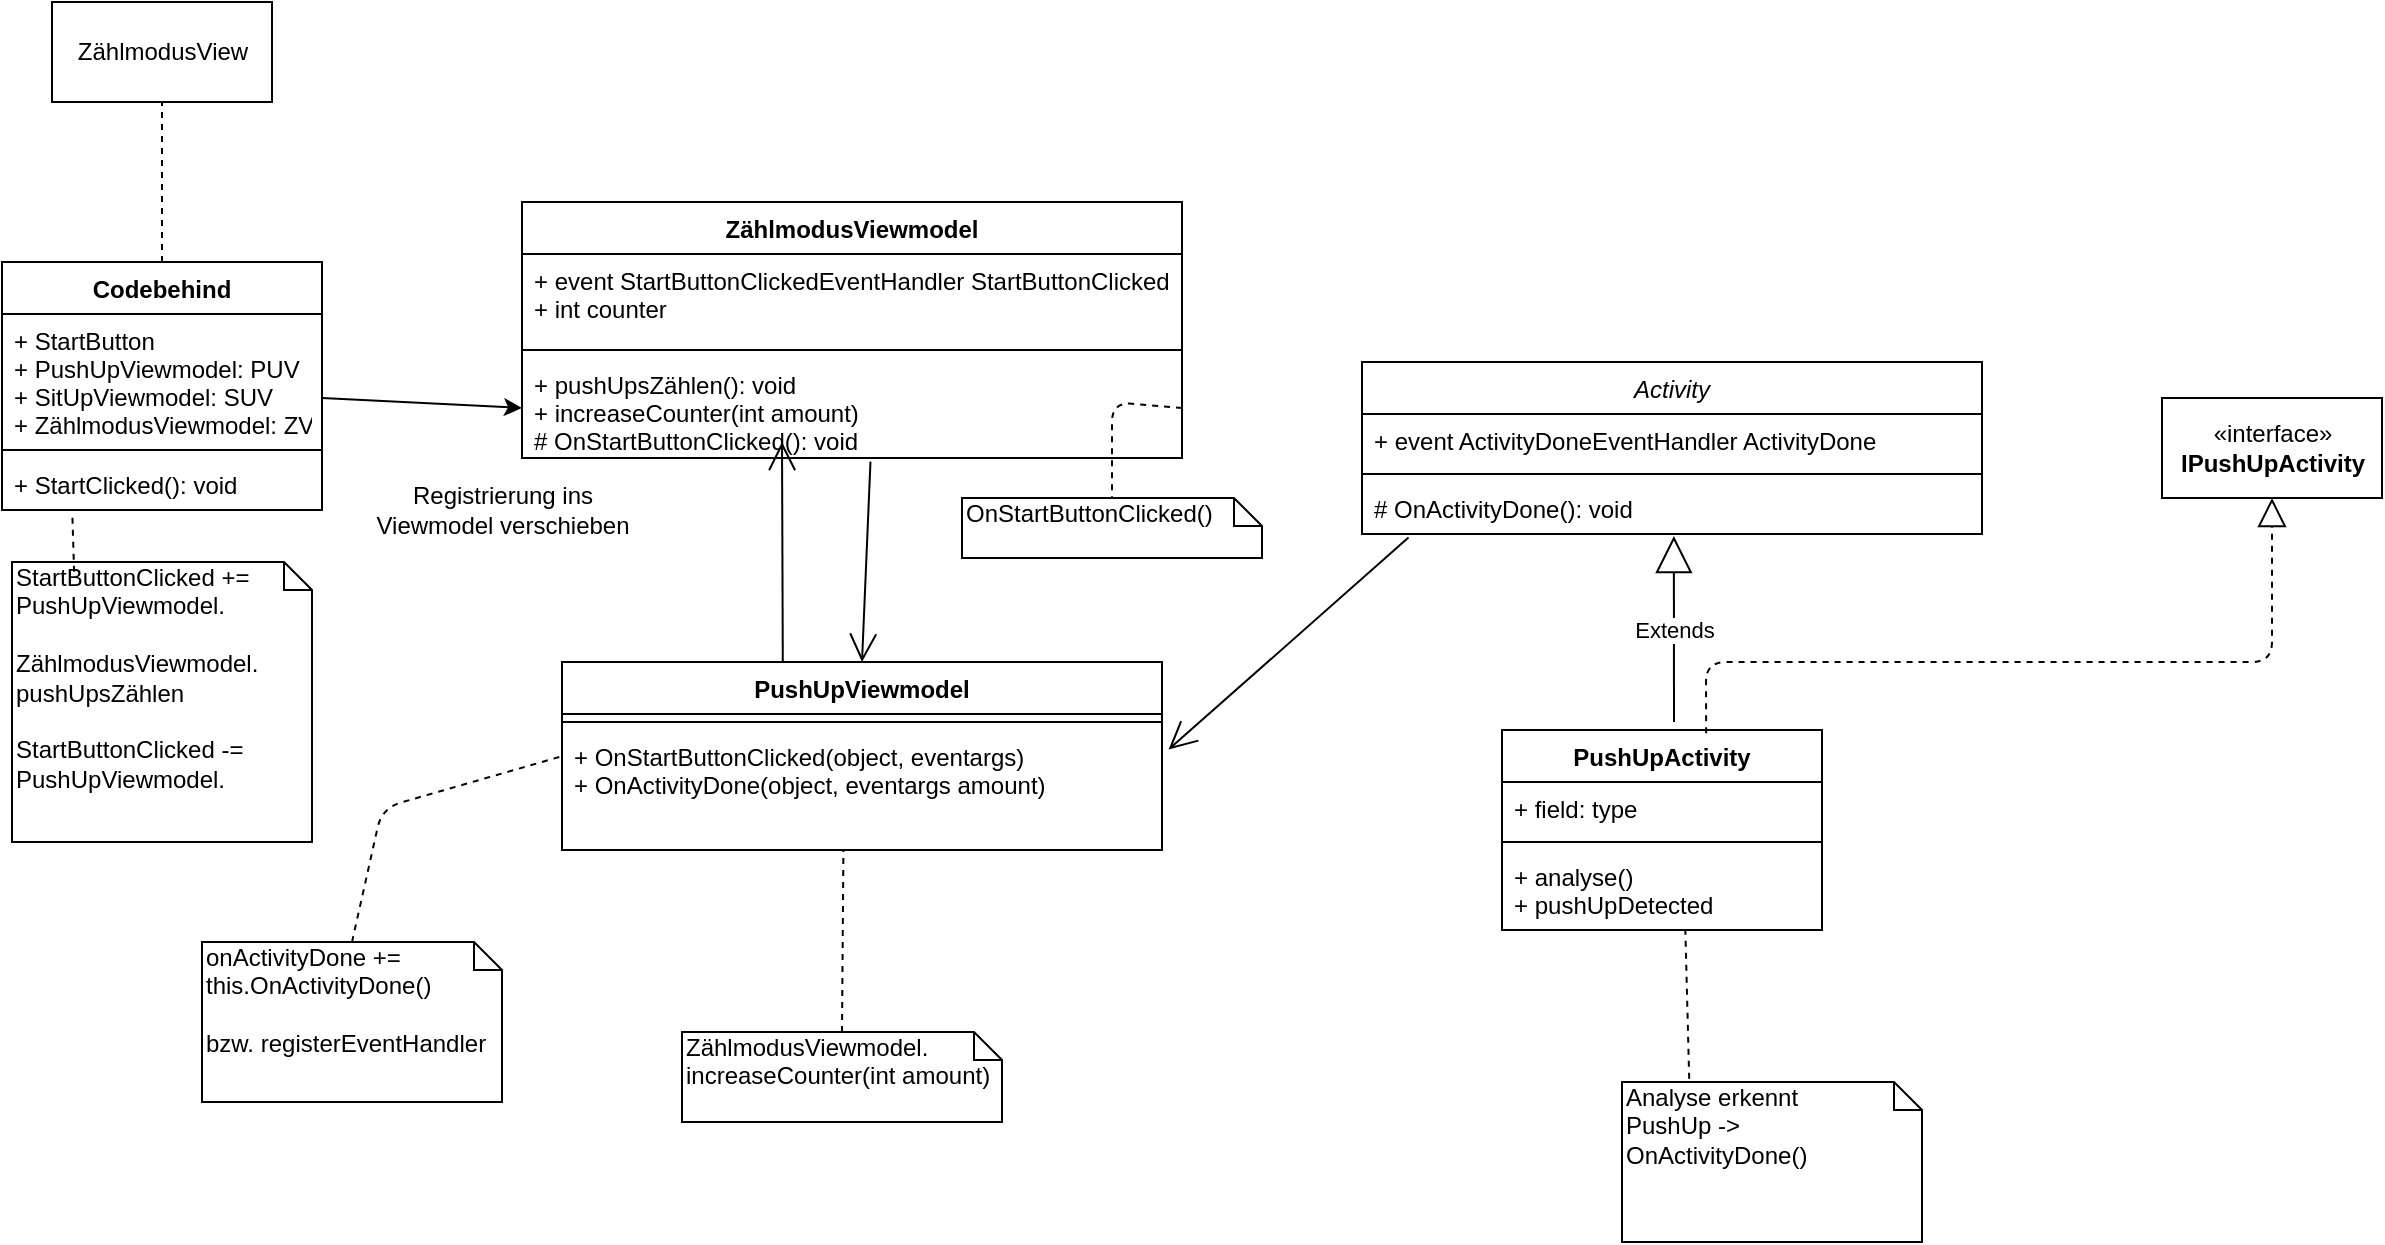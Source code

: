 <mxfile version="12.3.9" type="device" pages="1"><diagram id="PYNKmrvzxKEuf9XnIyw2" name="Page-1"><mxGraphModel dx="865" dy="416" grid="1" gridSize="10" guides="1" tooltips="1" connect="1" arrows="1" fold="1" page="1" pageScale="1" pageWidth="827" pageHeight="1169" math="0" shadow="0"><root><mxCell id="0"/><mxCell id="1" parent="0"/><mxCell id="oKmgGZDVF0a0rbNI_WUx-2" value="ZählmodusViewmodel&#10;" style="swimlane;fontStyle=1;align=center;verticalAlign=top;childLayout=stackLayout;horizontal=1;startSize=26;horizontalStack=0;resizeParent=1;resizeParentMax=0;resizeLast=0;collapsible=1;marginBottom=0;" vertex="1" parent="1"><mxGeometry x="310" y="220" width="330" height="128" as="geometry"/></mxCell><mxCell id="oKmgGZDVF0a0rbNI_WUx-3" value="+ event StartButtonClickedEventHandler StartButtonClicked&#10;+ int counter" style="text;strokeColor=none;fillColor=none;align=left;verticalAlign=top;spacingLeft=4;spacingRight=4;overflow=hidden;rotatable=0;points=[[0,0.5],[1,0.5]];portConstraint=eastwest;" vertex="1" parent="oKmgGZDVF0a0rbNI_WUx-2"><mxGeometry y="26" width="330" height="44" as="geometry"/></mxCell><mxCell id="oKmgGZDVF0a0rbNI_WUx-4" value="" style="line;strokeWidth=1;fillColor=none;align=left;verticalAlign=middle;spacingTop=-1;spacingLeft=3;spacingRight=3;rotatable=0;labelPosition=right;points=[];portConstraint=eastwest;" vertex="1" parent="oKmgGZDVF0a0rbNI_WUx-2"><mxGeometry y="70" width="330" height="8" as="geometry"/></mxCell><mxCell id="oKmgGZDVF0a0rbNI_WUx-5" value="+ pushUpsZählen(): void&#10;+ increaseCounter(int amount)&#10;# OnStartButtonClicked(): void" style="text;align=left;verticalAlign=top;spacingLeft=4;spacingRight=4;overflow=hidden;rotatable=0;points=[[0,0.5],[1,0.5]];portConstraint=eastwest;" vertex="1" parent="oKmgGZDVF0a0rbNI_WUx-2"><mxGeometry y="78" width="330" height="50" as="geometry"/></mxCell><mxCell id="oKmgGZDVF0a0rbNI_WUx-6" value="ZählmodusView" style="html=1;" vertex="1" parent="1"><mxGeometry x="75" y="120" width="110" height="50" as="geometry"/></mxCell><mxCell id="oKmgGZDVF0a0rbNI_WUx-7" value="Codebehind&#10;" style="swimlane;fontStyle=1;align=center;verticalAlign=top;childLayout=stackLayout;horizontal=1;startSize=26;horizontalStack=0;resizeParent=1;resizeParentMax=0;resizeLast=0;collapsible=1;marginBottom=0;" vertex="1" parent="1"><mxGeometry x="50" y="250" width="160" height="124" as="geometry"/></mxCell><mxCell id="oKmgGZDVF0a0rbNI_WUx-8" value="+ StartButton&#10;+ PushUpViewmodel: PUV&#10;+ SitUpViewmodel: SUV&#10;+ ZählmodusViewmodel: ZV" style="text;strokeColor=none;fillColor=none;align=left;verticalAlign=top;spacingLeft=4;spacingRight=4;overflow=hidden;rotatable=0;points=[[0,0.5],[1,0.5]];portConstraint=eastwest;" vertex="1" parent="oKmgGZDVF0a0rbNI_WUx-7"><mxGeometry y="26" width="160" height="64" as="geometry"/></mxCell><mxCell id="oKmgGZDVF0a0rbNI_WUx-9" value="" style="line;strokeWidth=1;fillColor=none;align=left;verticalAlign=middle;spacingTop=-1;spacingLeft=3;spacingRight=3;rotatable=0;labelPosition=right;points=[];portConstraint=eastwest;" vertex="1" parent="oKmgGZDVF0a0rbNI_WUx-7"><mxGeometry y="90" width="160" height="8" as="geometry"/></mxCell><mxCell id="oKmgGZDVF0a0rbNI_WUx-10" value="+ StartClicked(): void" style="text;strokeColor=none;fillColor=none;align=left;verticalAlign=top;spacingLeft=4;spacingRight=4;overflow=hidden;rotatable=0;points=[[0,0.5],[1,0.5]];portConstraint=eastwest;" vertex="1" parent="oKmgGZDVF0a0rbNI_WUx-7"><mxGeometry y="98" width="160" height="26" as="geometry"/></mxCell><mxCell id="oKmgGZDVF0a0rbNI_WUx-11" value="StartButtonClicked +=&lt;br&gt;PushUpViewmodel.&lt;br&gt;&lt;br&gt;ZählmodusViewmodel.&lt;br&gt;pushUpsZählen&lt;br&gt;&lt;br&gt;StartButtonClicked -=&lt;br&gt;PushUpViewmodel." style="shape=note;whiteSpace=wrap;html=1;size=14;verticalAlign=top;align=left;spacingTop=-6;" vertex="1" parent="1"><mxGeometry x="55" y="400" width="150" height="140" as="geometry"/></mxCell><mxCell id="oKmgGZDVF0a0rbNI_WUx-12" value="" style="endArrow=none;dashed=1;html=1;exitX=0.5;exitY=0;exitDx=0;exitDy=0;entryX=0.5;entryY=1;entryDx=0;entryDy=0;" edge="1" parent="1" source="oKmgGZDVF0a0rbNI_WUx-7" target="oKmgGZDVF0a0rbNI_WUx-6"><mxGeometry width="50" height="50" relative="1" as="geometry"><mxPoint x="75" y="220" as="sourcePoint"/><mxPoint x="125" y="170" as="targetPoint"/></mxGeometry></mxCell><mxCell id="oKmgGZDVF0a0rbNI_WUx-13" value="" style="endArrow=none;dashed=1;html=1;entryX=0.22;entryY=1.115;entryDx=0;entryDy=0;entryPerimeter=0;exitX=0.207;exitY=0.035;exitDx=0;exitDy=0;exitPerimeter=0;" edge="1" parent="1" source="oKmgGZDVF0a0rbNI_WUx-11" target="oKmgGZDVF0a0rbNI_WUx-10"><mxGeometry width="50" height="50" relative="1" as="geometry"><mxPoint x="30" y="380" as="sourcePoint"/><mxPoint x="80" y="330" as="targetPoint"/></mxGeometry></mxCell><mxCell id="oKmgGZDVF0a0rbNI_WUx-14" value="" style="endArrow=classic;html=1;entryX=0;entryY=0.5;entryDx=0;entryDy=0;" edge="1" parent="1" target="oKmgGZDVF0a0rbNI_WUx-5"><mxGeometry width="50" height="50" relative="1" as="geometry"><mxPoint x="210" y="318" as="sourcePoint"/><mxPoint x="260" y="268" as="targetPoint"/></mxGeometry></mxCell><mxCell id="oKmgGZDVF0a0rbNI_WUx-16" value="PushUpViewmodel" style="swimlane;fontStyle=1;align=center;verticalAlign=top;childLayout=stackLayout;horizontal=1;startSize=26;horizontalStack=0;resizeParent=1;resizeParentMax=0;resizeLast=0;collapsible=1;marginBottom=0;" vertex="1" parent="1"><mxGeometry x="330" y="450" width="300" height="94" as="geometry"/></mxCell><mxCell id="oKmgGZDVF0a0rbNI_WUx-18" value="" style="line;strokeWidth=1;fillColor=none;align=left;verticalAlign=middle;spacingTop=-1;spacingLeft=3;spacingRight=3;rotatable=0;labelPosition=right;points=[];portConstraint=eastwest;" vertex="1" parent="oKmgGZDVF0a0rbNI_WUx-16"><mxGeometry y="26" width="300" height="8" as="geometry"/></mxCell><mxCell id="oKmgGZDVF0a0rbNI_WUx-19" value="+ OnStartButtonClicked(object, eventargs)&#10;+ OnActivityDone(object, eventargs amount)" style="text;strokeColor=none;fillColor=none;align=left;verticalAlign=top;spacingLeft=4;spacingRight=4;overflow=hidden;rotatable=0;points=[[0,0.5],[1,0.5]];portConstraint=eastwest;" vertex="1" parent="oKmgGZDVF0a0rbNI_WUx-16"><mxGeometry y="34" width="300" height="60" as="geometry"/></mxCell><mxCell id="oKmgGZDVF0a0rbNI_WUx-20" value="" style="endArrow=open;endFill=1;endSize=12;html=1;entryX=0.5;entryY=0;entryDx=0;entryDy=0;exitX=0.528;exitY=1.036;exitDx=0;exitDy=0;exitPerimeter=0;" edge="1" parent="1" source="oKmgGZDVF0a0rbNI_WUx-5" target="oKmgGZDVF0a0rbNI_WUx-16"><mxGeometry width="160" relative="1" as="geometry"><mxPoint x="340" y="380" as="sourcePoint"/><mxPoint x="500" y="380" as="targetPoint"/></mxGeometry></mxCell><mxCell id="oKmgGZDVF0a0rbNI_WUx-21" value="onActivityDone +=&lt;br&gt;this.OnActivityDone()&lt;br&gt;&lt;br&gt;bzw. registerEventHandler" style="shape=note;whiteSpace=wrap;html=1;size=14;verticalAlign=top;align=left;spacingTop=-6;" vertex="1" parent="1"><mxGeometry x="150" y="590" width="150" height="80" as="geometry"/></mxCell><mxCell id="oKmgGZDVF0a0rbNI_WUx-22" value="" style="endArrow=none;dashed=1;html=1;entryX=0.001;entryY=0.217;entryDx=0;entryDy=0;entryPerimeter=0;exitX=0.5;exitY=0;exitDx=0;exitDy=0;exitPerimeter=0;" edge="1" parent="1" source="oKmgGZDVF0a0rbNI_WUx-21" target="oKmgGZDVF0a0rbNI_WUx-19"><mxGeometry width="50" height="50" relative="1" as="geometry"><mxPoint x="240" y="610" as="sourcePoint"/><mxPoint x="285" y="510" as="targetPoint"/><Array as="points"><mxPoint x="240" y="523"/></Array></mxGeometry></mxCell><mxCell id="oKmgGZDVF0a0rbNI_WUx-31" value="Activity" style="swimlane;fontStyle=2;align=center;verticalAlign=top;childLayout=stackLayout;horizontal=1;startSize=26;horizontalStack=0;resizeParent=1;resizeParentMax=0;resizeLast=0;collapsible=1;marginBottom=0;" vertex="1" parent="1"><mxGeometry x="730" y="300" width="310" height="86" as="geometry"/></mxCell><mxCell id="oKmgGZDVF0a0rbNI_WUx-32" value="+ event ActivityDoneEventHandler ActivityDone" style="text;strokeColor=none;fillColor=none;align=left;verticalAlign=top;spacingLeft=4;spacingRight=4;overflow=hidden;rotatable=0;points=[[0,0.5],[1,0.5]];portConstraint=eastwest;" vertex="1" parent="oKmgGZDVF0a0rbNI_WUx-31"><mxGeometry y="26" width="310" height="26" as="geometry"/></mxCell><mxCell id="oKmgGZDVF0a0rbNI_WUx-33" value="" style="line;strokeWidth=1;fillColor=none;align=left;verticalAlign=middle;spacingTop=-1;spacingLeft=3;spacingRight=3;rotatable=0;labelPosition=right;points=[];portConstraint=eastwest;" vertex="1" parent="oKmgGZDVF0a0rbNI_WUx-31"><mxGeometry y="52" width="310" height="8" as="geometry"/></mxCell><mxCell id="oKmgGZDVF0a0rbNI_WUx-34" value="# OnActivityDone(): void" style="text;strokeColor=none;fillColor=none;align=left;verticalAlign=top;spacingLeft=4;spacingRight=4;overflow=hidden;rotatable=0;points=[[0,0.5],[1,0.5]];portConstraint=eastwest;" vertex="1" parent="oKmgGZDVF0a0rbNI_WUx-31"><mxGeometry y="60" width="310" height="26" as="geometry"/></mxCell><mxCell id="oKmgGZDVF0a0rbNI_WUx-35" value="PushUpActivity" style="swimlane;fontStyle=1;align=center;verticalAlign=top;childLayout=stackLayout;horizontal=1;startSize=26;horizontalStack=0;resizeParent=1;resizeParentMax=0;resizeLast=0;collapsible=1;marginBottom=0;" vertex="1" parent="1"><mxGeometry x="800" y="484" width="160" height="100" as="geometry"/></mxCell><mxCell id="oKmgGZDVF0a0rbNI_WUx-36" value="+ field: type" style="text;strokeColor=none;fillColor=none;align=left;verticalAlign=top;spacingLeft=4;spacingRight=4;overflow=hidden;rotatable=0;points=[[0,0.5],[1,0.5]];portConstraint=eastwest;" vertex="1" parent="oKmgGZDVF0a0rbNI_WUx-35"><mxGeometry y="26" width="160" height="26" as="geometry"/></mxCell><mxCell id="oKmgGZDVF0a0rbNI_WUx-37" value="" style="line;strokeWidth=1;fillColor=none;align=left;verticalAlign=middle;spacingTop=-1;spacingLeft=3;spacingRight=3;rotatable=0;labelPosition=right;points=[];portConstraint=eastwest;" vertex="1" parent="oKmgGZDVF0a0rbNI_WUx-35"><mxGeometry y="52" width="160" height="8" as="geometry"/></mxCell><mxCell id="oKmgGZDVF0a0rbNI_WUx-38" value="+ analyse()&#10;+ pushUpDetected" style="text;strokeColor=none;fillColor=none;align=left;verticalAlign=top;spacingLeft=4;spacingRight=4;overflow=hidden;rotatable=0;points=[[0,0.5],[1,0.5]];portConstraint=eastwest;" vertex="1" parent="oKmgGZDVF0a0rbNI_WUx-35"><mxGeometry y="60" width="160" height="40" as="geometry"/></mxCell><mxCell id="oKmgGZDVF0a0rbNI_WUx-43" value="«interface»&lt;br&gt;&lt;b&gt;IPushUpActivity&lt;/b&gt;" style="html=1;" vertex="1" parent="1"><mxGeometry x="1130" y="318" width="110" height="50" as="geometry"/></mxCell><mxCell id="oKmgGZDVF0a0rbNI_WUx-44" value="Extends" style="endArrow=block;endSize=16;endFill=0;html=1;entryX=0.503;entryY=1.038;entryDx=0;entryDy=0;entryPerimeter=0;" edge="1" parent="1" target="oKmgGZDVF0a0rbNI_WUx-34"><mxGeometry width="160" relative="1" as="geometry"><mxPoint x="886" y="480" as="sourcePoint"/><mxPoint x="920" y="430" as="targetPoint"/></mxGeometry></mxCell><mxCell id="oKmgGZDVF0a0rbNI_WUx-45" value="" style="endArrow=block;dashed=1;endFill=0;endSize=12;html=1;exitX=0.638;exitY=0.016;exitDx=0;exitDy=0;exitPerimeter=0;entryX=0.5;entryY=1;entryDx=0;entryDy=0;" edge="1" parent="1" source="oKmgGZDVF0a0rbNI_WUx-35" target="oKmgGZDVF0a0rbNI_WUx-43"><mxGeometry width="160" relative="1" as="geometry"><mxPoint x="910" y="449.5" as="sourcePoint"/><mxPoint x="1170" y="450" as="targetPoint"/><Array as="points"><mxPoint x="902" y="450"/><mxPoint x="1185" y="450"/></Array></mxGeometry></mxCell><mxCell id="oKmgGZDVF0a0rbNI_WUx-46" value="Analyse erkennt&lt;br&gt;PushUp -&amp;gt;&lt;br&gt;OnActivityDone()" style="shape=note;whiteSpace=wrap;html=1;size=14;verticalAlign=top;align=left;spacingTop=-6;" vertex="1" parent="1"><mxGeometry x="860" y="660" width="150" height="80" as="geometry"/></mxCell><mxCell id="oKmgGZDVF0a0rbNI_WUx-47" value="" style="endArrow=none;dashed=1;html=1;entryX=0.573;entryY=1.008;entryDx=0;entryDy=0;entryPerimeter=0;exitX=0.224;exitY=-0.02;exitDx=0;exitDy=0;exitPerimeter=0;" edge="1" parent="1" source="oKmgGZDVF0a0rbNI_WUx-46" target="oKmgGZDVF0a0rbNI_WUx-38"><mxGeometry width="50" height="50" relative="1" as="geometry"><mxPoint x="840" y="640" as="sourcePoint"/><mxPoint x="890" y="590" as="targetPoint"/></mxGeometry></mxCell><mxCell id="oKmgGZDVF0a0rbNI_WUx-48" value="" style="endArrow=open;endFill=1;endSize=12;html=1;exitX=0.075;exitY=1.069;exitDx=0;exitDy=0;exitPerimeter=0;entryX=1.011;entryY=0.163;entryDx=0;entryDy=0;entryPerimeter=0;" edge="1" parent="1" source="oKmgGZDVF0a0rbNI_WUx-34" target="oKmgGZDVF0a0rbNI_WUx-19"><mxGeometry width="160" relative="1" as="geometry"><mxPoint x="650" y="610" as="sourcePoint"/><mxPoint x="810" y="610" as="targetPoint"/></mxGeometry></mxCell><mxCell id="oKmgGZDVF0a0rbNI_WUx-51" value="" style="endArrow=open;endFill=1;endSize=12;html=1;exitX=0.368;exitY=0;exitDx=0;exitDy=0;exitPerimeter=0;" edge="1" parent="1" source="oKmgGZDVF0a0rbNI_WUx-16"><mxGeometry width="160" relative="1" as="geometry"><mxPoint x="440" y="440" as="sourcePoint"/><mxPoint x="440" y="340" as="targetPoint"/></mxGeometry></mxCell><mxCell id="oKmgGZDVF0a0rbNI_WUx-52" value="ZählmodusViewmodel.&lt;br&gt;increaseCounter(int amount)" style="shape=note;whiteSpace=wrap;html=1;size=14;verticalAlign=top;align=left;spacingTop=-6;" vertex="1" parent="1"><mxGeometry x="390" y="635" width="160" height="45" as="geometry"/></mxCell><mxCell id="oKmgGZDVF0a0rbNI_WUx-53" value="" style="endArrow=none;dashed=1;html=1;exitX=0.5;exitY=0;exitDx=0;exitDy=0;exitPerimeter=0;entryX=0.469;entryY=1.007;entryDx=0;entryDy=0;entryPerimeter=0;" edge="1" parent="1" source="oKmgGZDVF0a0rbNI_WUx-52" target="oKmgGZDVF0a0rbNI_WUx-19"><mxGeometry width="50" height="50" relative="1" as="geometry"><mxPoint x="390" y="640" as="sourcePoint"/><mxPoint x="440" y="590" as="targetPoint"/></mxGeometry></mxCell><mxCell id="oKmgGZDVF0a0rbNI_WUx-55" value="" style="endArrow=none;dashed=1;html=1;exitX=1;exitY=0.5;exitDx=0;exitDy=0;" edge="1" parent="1" source="oKmgGZDVF0a0rbNI_WUx-5" target="oKmgGZDVF0a0rbNI_WUx-56"><mxGeometry width="50" height="50" relative="1" as="geometry"><mxPoint x="545" y="351" as="sourcePoint"/><mxPoint x="100" y="760" as="targetPoint"/><Array as="points"><mxPoint x="605" y="320"/></Array></mxGeometry></mxCell><mxCell id="oKmgGZDVF0a0rbNI_WUx-56" value="OnStartButtonClicked()" style="shape=note;whiteSpace=wrap;html=1;size=14;verticalAlign=top;align=left;spacingTop=-6;" vertex="1" parent="1"><mxGeometry x="530" y="368" width="150" height="30" as="geometry"/></mxCell><mxCell id="oKmgGZDVF0a0rbNI_WUx-57" value="Registrierung ins&lt;br&gt;Viewmodel verschieben" style="text;html=1;align=center;verticalAlign=middle;resizable=0;points=[];;autosize=1;" vertex="1" parent="1"><mxGeometry x="230" y="359" width="140" height="30" as="geometry"/></mxCell></root></mxGraphModel></diagram></mxfile>
